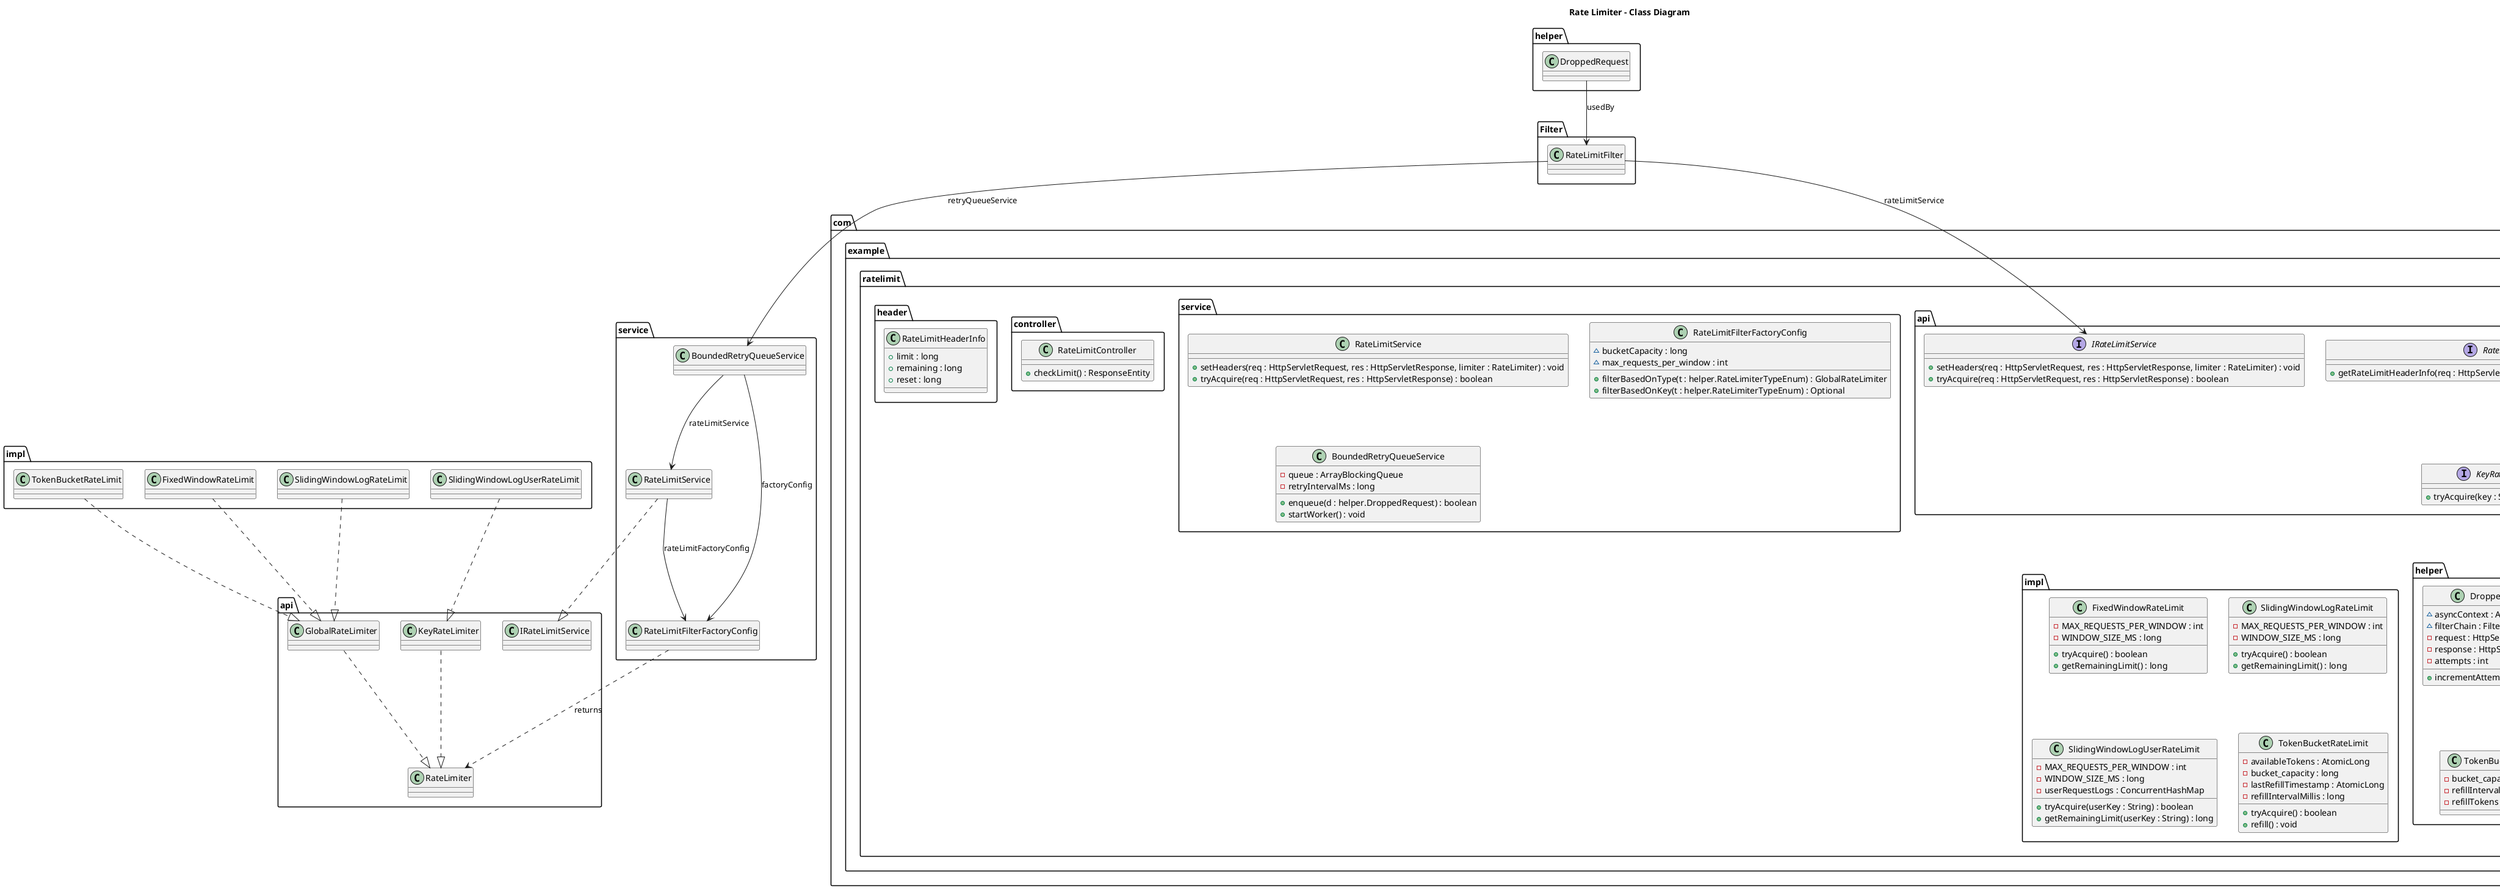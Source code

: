 @startuml
title Rate Limiter - Class Diagram

package "com.example.ratelimit" {
  class "Filter.RateLimitFilter" {
    - ASYNC_TIMEOUT_MS : long
    + doFilterInternal(req : HttpServletRequest, res : HttpServletResponse, chain : FilterChain) : void
  }

  interface "api.IRateLimitService" {
    + setHeaders(req : HttpServletRequest, res : HttpServletResponse, limiter : RateLimiter) : void
    + tryAcquire(req : HttpServletRequest, res : HttpServletResponse) : boolean
  }
  interface "api.RateLimiter" {
    + getRateLimitHeaderInfo(req : HttpServletRequest) : header.RateLimitHeaderInfo
  }
  interface "api.GlobalRateLimiter" {
    + tryAcquire() : boolean
  }
  interface "api.KeyRateLimiter" {
    + tryAcquire(key : String) : boolean
  }

  class "service.RateLimitService" {
    + setHeaders(req : HttpServletRequest, res : HttpServletResponse, limiter : RateLimiter) : void
    + tryAcquire(req : HttpServletRequest, res : HttpServletResponse) : boolean
  }

  class "service.RateLimitFilterFactoryConfig" {
    ~ bucketCapacity : long
    ~ max_requests_per_window : int
    + filterBasedOnType(t : helper.RateLimiterTypeEnum) : GlobalRateLimiter
    + filterBasedOnKey(t : helper.RateLimiterTypeEnum) : Optional
  }

  class "service.BoundedRetryQueueService" {
    - queue : ArrayBlockingQueue
    - retryIntervalMs : long
    + enqueue(d : helper.DroppedRequest) : boolean
    + startWorker() : void
  }

  class "controller.RateLimitController" {
    + checkLimit() : ResponseEntity
  }

  class "helper.DroppedRequest" {
    ~ asyncContext : AsyncContext
    ~ filterChain : FilterChain
    - request : HttpServletRequest
    - response : HttpServletResponse
    - attempts : int
    + incrementAttempts() : void
  }

  enum "helper.RateLimiterTypeEnum" {
    FIXED_WINDOW
    SLIDING_WINDOW_LOG
    SLIDING_WINDOW_LOG_USER
    TOKEN_BUCKET
  }

  class "helper.TokenBucketConfig" {
    - bucket_capacity : long
    - refillIntervalMillis : long
    - refillTokens : long
  }

  class "impl.FixedWindowRateLimit" {
    - MAX_REQUESTS_PER_WINDOW : int
    - WINDOW_SIZE_MS : long
    + tryAcquire() : boolean
    + getRemainingLimit() : long
  }

  class "impl.SlidingWindowLogRateLimit" {
    - MAX_REQUESTS_PER_WINDOW : int
    - WINDOW_SIZE_MS : long
    + tryAcquire() : boolean
    + getRemainingLimit() : long
  }

  class "impl.SlidingWindowLogUserRateLimit" {
    - MAX_REQUESTS_PER_WINDOW : int
    - WINDOW_SIZE_MS : long
    - userRequestLogs : ConcurrentHashMap
    + tryAcquire(userKey : String) : boolean
    + getRemainingLimit(userKey : String) : long
  }

  class "impl.TokenBucketRateLimit" {
    - availableTokens : AtomicLong
    - bucket_capacity : long
    - lastRefillTimestamp : AtomicLong
    - refillIntervalMillis : long
    + tryAcquire() : boolean
    + refill() : void
  }

  class "header.RateLimitHeaderInfo" {
    + limit : long
    + remaining : long
    + reset : long
  }
}

' relationships
Filter.RateLimitFilter --> IRateLimitService : rateLimitService
Filter.RateLimitFilter --> service.BoundedRetryQueueService : retryQueueService

service.RateLimitService ..|> api.IRateLimitService
service.RateLimitService --> service.RateLimitFilterFactoryConfig : rateLimitFactoryConfig

api.GlobalRateLimiter ..|> api.RateLimiter
api.KeyRateLimiter ..|> api.RateLimiter

impl.FixedWindowRateLimit ..|> api.GlobalRateLimiter
impl.SlidingWindowLogRateLimit ..|> api.GlobalRateLimiter
impl.SlidingWindowLogUserRateLimit ..|> api.KeyRateLimiter
impl.TokenBucketRateLimit ..|> api.GlobalRateLimiter

service.BoundedRetryQueueService --> service.RateLimitFilterFactoryConfig : factoryConfig
service.BoundedRetryQueueService --> service.RateLimitService : rateLimitService
service.RateLimitFilterFactoryConfig ..> api.RateLimiter : returns
helper.DroppedRequest --> Filter.RateLimitFilter : usedBy

@enduml
